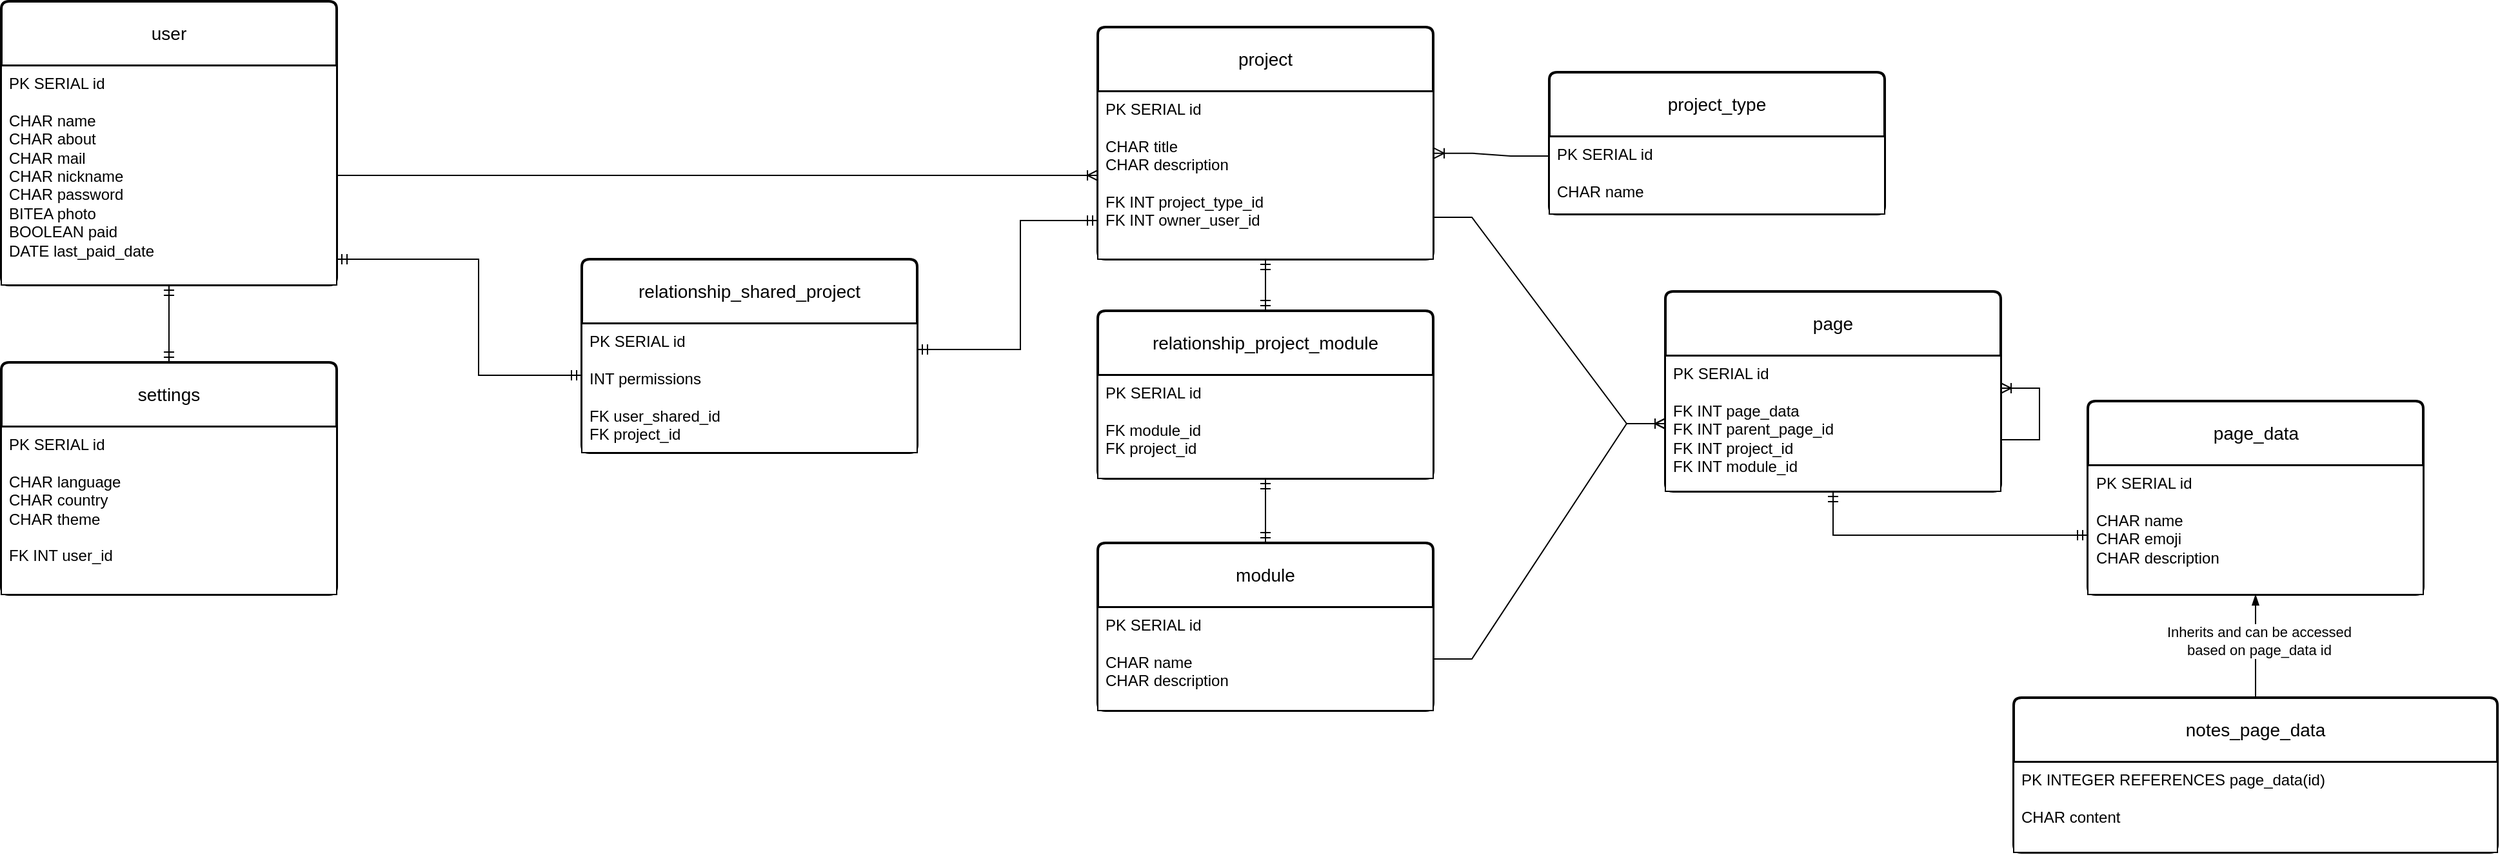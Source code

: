 <mxfile version="24.7.8">
  <diagram id="R2lEEEUBdFMjLlhIrx00" name="Page-1">
    <mxGraphModel dx="2628" dy="1083" grid="0" gridSize="10" guides="1" tooltips="1" connect="1" arrows="1" fold="1" page="1" pageScale="1" pageWidth="850" pageHeight="1100" math="0" shadow="0" extFonts="Permanent Marker^https://fonts.googleapis.com/css?family=Permanent+Marker">
      <root>
        <mxCell id="0" />
        <mxCell id="1" parent="0" />
        <mxCell id="ygLTuj9dSv9h6wwoWief-12" value="user" style="swimlane;childLayout=stackLayout;horizontal=1;startSize=50;horizontalStack=0;rounded=1;fontSize=14;fontStyle=0;strokeWidth=2;resizeParent=0;resizeLast=1;shadow=0;dashed=0;align=center;arcSize=4;whiteSpace=wrap;html=1;swimlaneLine=1;" parent="1" vertex="1">
          <mxGeometry x="-543" y="220" width="260" height="220" as="geometry" />
        </mxCell>
        <mxCell id="ygLTuj9dSv9h6wwoWief-13" value="PK SERIAL id&lt;div&gt;&lt;br&gt;&lt;div&gt;CHAR name&lt;/div&gt;&lt;div&gt;CHAR about&lt;/div&gt;&lt;div&gt;CHAR mail&lt;/div&gt;&lt;div&gt;CHAR nickname&lt;/div&gt;&lt;div&gt;CHAR password&lt;/div&gt;&lt;div&gt;BITEA photo&lt;/div&gt;&lt;div&gt;BOOLEAN paid&lt;/div&gt;&lt;/div&gt;&lt;div&gt;DATE last_paid_date&lt;/div&gt;" style="align=left;spacingLeft=4;fontSize=12;verticalAlign=top;resizable=0;rotatable=0;part=1;html=1;swimlaneLine=1;shadow=0;" parent="ygLTuj9dSv9h6wwoWief-12" vertex="1">
          <mxGeometry y="50" width="260" height="170" as="geometry" />
        </mxCell>
        <mxCell id="ygLTuj9dSv9h6wwoWief-14" value="project" style="swimlane;childLayout=stackLayout;horizontal=1;startSize=50;horizontalStack=0;rounded=1;fontSize=14;fontStyle=0;strokeWidth=2;resizeParent=0;resizeLast=1;shadow=0;dashed=0;align=center;arcSize=4;whiteSpace=wrap;html=1;swimlaneLine=1;" parent="1" vertex="1">
          <mxGeometry x="307" y="240" width="260" height="180" as="geometry" />
        </mxCell>
        <mxCell id="ygLTuj9dSv9h6wwoWief-15" value="PK SERIAL id&lt;div&gt;&lt;br&gt;&lt;/div&gt;&lt;div&gt;CHAR title&lt;/div&gt;&lt;div&gt;CHAR description&lt;/div&gt;&lt;div&gt;&lt;br&gt;&lt;/div&gt;&lt;div&gt;FK INT project_type_id&lt;/div&gt;&lt;div&gt;&lt;span style=&quot;background-color: initial;&quot;&gt;FK INT owner_user_id&lt;/span&gt;&lt;br&gt;&lt;/div&gt;" style="align=left;spacingLeft=4;fontSize=12;verticalAlign=top;resizable=0;rotatable=0;part=1;html=1;swimlaneLine=1;shadow=0;" parent="ygLTuj9dSv9h6wwoWief-14" vertex="1">
          <mxGeometry y="50" width="260" height="130" as="geometry" />
        </mxCell>
        <mxCell id="ygLTuj9dSv9h6wwoWief-17" value="page" style="swimlane;childLayout=stackLayout;horizontal=1;startSize=50;horizontalStack=0;rounded=1;fontSize=14;fontStyle=0;strokeWidth=2;resizeParent=0;resizeLast=1;shadow=0;dashed=0;align=center;arcSize=4;whiteSpace=wrap;html=1;" parent="1" vertex="1">
          <mxGeometry x="747" y="445" width="260" height="155" as="geometry" />
        </mxCell>
        <mxCell id="ygLTuj9dSv9h6wwoWief-18" value="PK SERIAL id&lt;div&gt;&lt;br&gt;&lt;div&gt;FK INT page_data&lt;/div&gt;&lt;div&gt;&lt;span style=&quot;background-color: initial;&quot;&gt;FK INT parent_page_id&lt;/span&gt;&lt;br&gt;&lt;/div&gt;&lt;div&gt;&lt;span style=&quot;background-color: initial;&quot;&gt;FK INT project_id&lt;/span&gt;&lt;/div&gt;&lt;/div&gt;&lt;div&gt;FK INT module_id&lt;span style=&quot;background-color: initial;&quot;&gt;&lt;br&gt;&lt;/span&gt;&lt;/div&gt;" style="align=left;spacingLeft=4;fontSize=12;verticalAlign=top;resizable=0;rotatable=0;part=1;html=1;swimlaneLine=1;shadow=0;" parent="ygLTuj9dSv9h6wwoWief-17" vertex="1">
          <mxGeometry y="50" width="260" height="105" as="geometry" />
        </mxCell>
        <mxCell id="ygLTuj9dSv9h6wwoWief-34" value="" style="edgeStyle=orthogonalEdgeStyle;fontSize=12;html=1;endArrow=ERoneToMany;rounded=0;swimlaneLine=1;shadow=0;" parent="ygLTuj9dSv9h6wwoWief-17" source="ygLTuj9dSv9h6wwoWief-18" target="ygLTuj9dSv9h6wwoWief-18" edge="1">
          <mxGeometry width="100" height="100" relative="1" as="geometry">
            <mxPoint x="270" y="120" as="sourcePoint" />
            <mxPoint x="261" y="75" as="targetPoint" />
            <Array as="points">
              <mxPoint x="290" y="115" />
              <mxPoint x="290" y="75" />
            </Array>
          </mxGeometry>
        </mxCell>
        <mxCell id="ygLTuj9dSv9h6wwoWief-19" value="settings" style="swimlane;childLayout=stackLayout;horizontal=1;startSize=50;horizontalStack=0;rounded=1;fontSize=14;fontStyle=0;strokeWidth=2;resizeParent=0;resizeLast=1;shadow=0;dashed=0;align=center;arcSize=4;whiteSpace=wrap;html=1;swimlaneLine=1;" parent="1" vertex="1">
          <mxGeometry x="-543" y="500" width="260" height="180" as="geometry" />
        </mxCell>
        <mxCell id="ygLTuj9dSv9h6wwoWief-20" value="PK SERIAL id&lt;div&gt;&lt;br&gt;&lt;/div&gt;&lt;div&gt;CHAR language&lt;/div&gt;&lt;div&gt;CHAR country&lt;/div&gt;&lt;div&gt;CHAR theme&lt;br&gt;&lt;div&gt;&lt;br&gt;&lt;div&gt;FK INT user_id&lt;/div&gt;&lt;/div&gt;&lt;/div&gt;" style="align=left;spacingLeft=4;fontSize=12;verticalAlign=top;resizable=0;rotatable=0;part=1;html=1;swimlaneLine=1;shadow=0;" parent="ygLTuj9dSv9h6wwoWief-19" vertex="1">
          <mxGeometry y="50" width="260" height="130" as="geometry" />
        </mxCell>
        <mxCell id="ygLTuj9dSv9h6wwoWief-21" value="project_type" style="swimlane;childLayout=stackLayout;horizontal=1;startSize=50;horizontalStack=0;rounded=1;fontSize=14;fontStyle=0;strokeWidth=2;resizeParent=0;resizeLast=1;shadow=0;dashed=0;align=center;arcSize=4;whiteSpace=wrap;html=1;swimlaneLine=1;" parent="1" vertex="1">
          <mxGeometry x="657" y="275" width="260" height="110" as="geometry" />
        </mxCell>
        <mxCell id="ygLTuj9dSv9h6wwoWief-22" value="PK SERIAL id&lt;div&gt;&lt;br&gt;&lt;/div&gt;&lt;div&gt;CHAR name&lt;/div&gt;" style="align=left;spacingLeft=4;fontSize=12;verticalAlign=top;resizable=0;rotatable=0;part=1;html=1;swimlaneLine=1;shadow=0;" parent="ygLTuj9dSv9h6wwoWief-21" vertex="1">
          <mxGeometry y="50" width="260" height="60" as="geometry" />
        </mxCell>
        <mxCell id="ygLTuj9dSv9h6wwoWief-23" value="module" style="swimlane;childLayout=stackLayout;horizontal=1;startSize=50;horizontalStack=0;rounded=1;fontSize=14;fontStyle=0;strokeWidth=2;resizeParent=0;resizeLast=1;shadow=0;dashed=0;align=center;arcSize=4;whiteSpace=wrap;html=1;swimlaneLine=1;" parent="1" vertex="1">
          <mxGeometry x="307" y="640" width="260" height="130" as="geometry" />
        </mxCell>
        <mxCell id="ygLTuj9dSv9h6wwoWief-24" value="PK SERIAL id&lt;div&gt;&lt;br&gt;&lt;/div&gt;&lt;div&gt;CHAR name&lt;/div&gt;&lt;div&gt;CHAR description&lt;/div&gt;" style="align=left;spacingLeft=4;fontSize=12;verticalAlign=top;resizable=0;rotatable=0;part=1;html=1;swimlaneLine=1;shadow=0;" parent="ygLTuj9dSv9h6wwoWief-23" vertex="1">
          <mxGeometry y="50" width="260" height="80" as="geometry" />
        </mxCell>
        <mxCell id="ygLTuj9dSv9h6wwoWief-28" style="edgeStyle=orthogonalEdgeStyle;rounded=0;orthogonalLoop=1;jettySize=auto;html=1;endArrow=blockThin;endFill=1;" parent="1" source="ygLTuj9dSv9h6wwoWief-25" target="ygLTuj9dSv9h6wwoWief-36" edge="1">
          <mxGeometry relative="1" as="geometry" />
        </mxCell>
        <mxCell id="ygLTuj9dSv9h6wwoWief-29" value="&lt;div&gt;Inherits and can be accessed&lt;/div&gt;&lt;div&gt;based on page_data id&lt;/div&gt;" style="edgeLabel;html=1;align=center;verticalAlign=middle;resizable=0;points=[];" parent="ygLTuj9dSv9h6wwoWief-28" vertex="1" connectable="0">
          <mxGeometry x="0.097" y="-2" relative="1" as="geometry">
            <mxPoint as="offset" />
          </mxGeometry>
        </mxCell>
        <mxCell id="ygLTuj9dSv9h6wwoWief-25" value="notes_page_data" style="swimlane;childLayout=stackLayout;horizontal=1;startSize=50;horizontalStack=0;rounded=1;fontSize=14;fontStyle=0;strokeWidth=2;resizeParent=0;resizeLast=1;shadow=0;dashed=0;align=center;arcSize=4;whiteSpace=wrap;html=1;swimlaneLine=1;" parent="1" vertex="1">
          <mxGeometry x="1017" y="760" width="375" height="120" as="geometry" />
        </mxCell>
        <mxCell id="ygLTuj9dSv9h6wwoWief-26" value="&lt;div&gt;&lt;span class=&quot;hljs-type&quot;&gt;PK INTEGER&lt;/span&gt;&amp;nbsp;&lt;span class=&quot;hljs-keyword&quot;&gt;REFERENCES page_data&lt;/span&gt;(id)&lt;/div&gt;&lt;div&gt;&lt;br&gt;&lt;/div&gt;&lt;div&gt;CHAR content&lt;/div&gt;" style="align=left;spacingLeft=4;fontSize=12;verticalAlign=top;resizable=0;rotatable=0;part=1;html=1;swimlaneLine=1;shadow=0;" parent="ygLTuj9dSv9h6wwoWief-25" vertex="1">
          <mxGeometry y="50" width="375" height="70" as="geometry" />
        </mxCell>
        <mxCell id="ygLTuj9dSv9h6wwoWief-35" value="page_data" style="swimlane;childLayout=stackLayout;horizontal=1;startSize=50;horizontalStack=0;rounded=1;fontSize=14;fontStyle=0;strokeWidth=2;resizeParent=0;resizeLast=1;shadow=0;dashed=0;align=center;arcSize=4;whiteSpace=wrap;html=1;swimlaneLine=1;" parent="1" vertex="1">
          <mxGeometry x="1074.5" y="530" width="260" height="150" as="geometry" />
        </mxCell>
        <mxCell id="ygLTuj9dSv9h6wwoWief-36" value="PK SERIAL id&lt;div&gt;&lt;br&gt;&lt;/div&gt;&lt;div&gt;CHAR name&lt;/div&gt;&lt;div&gt;&lt;div&gt;&lt;span style=&quot;background-color: initial;&quot;&gt;CHAR emoji&lt;/span&gt;&lt;br&gt;&lt;/div&gt;&lt;div&gt;CHAR description&lt;/div&gt;&lt;/div&gt;" style="align=left;spacingLeft=4;fontSize=12;verticalAlign=top;resizable=0;rotatable=0;part=1;html=1;swimlaneLine=1;shadow=0;" parent="ygLTuj9dSv9h6wwoWief-35" vertex="1">
          <mxGeometry y="50" width="260" height="100" as="geometry" />
        </mxCell>
        <mxCell id="ygLTuj9dSv9h6wwoWief-39" value="relationship_project_module" style="swimlane;childLayout=stackLayout;horizontal=1;startSize=50;horizontalStack=0;rounded=1;fontSize=14;fontStyle=0;strokeWidth=2;resizeParent=0;resizeLast=1;shadow=0;dashed=0;align=center;arcSize=4;whiteSpace=wrap;html=1;swimlaneLine=1;" parent="1" vertex="1">
          <mxGeometry x="307" y="460" width="260" height="130" as="geometry" />
        </mxCell>
        <mxCell id="ygLTuj9dSv9h6wwoWief-40" value="PK SERIAL id&lt;div&gt;&lt;br&gt;&lt;/div&gt;&lt;div&gt;FK module_id&lt;/div&gt;&lt;div&gt;FK project_id&lt;/div&gt;" style="align=left;spacingLeft=4;fontSize=12;verticalAlign=top;resizable=0;rotatable=0;part=1;html=1;swimlaneLine=1;shadow=0;" parent="ygLTuj9dSv9h6wwoWief-39" vertex="1">
          <mxGeometry y="50" width="260" height="80" as="geometry" />
        </mxCell>
        <mxCell id="ygLTuj9dSv9h6wwoWief-41" value="" style="edgeStyle=orthogonalEdgeStyle;fontSize=12;html=1;endArrow=ERmandOne;startArrow=ERmandOne;rounded=0;" parent="1" source="ygLTuj9dSv9h6wwoWief-23" target="ygLTuj9dSv9h6wwoWief-40" edge="1">
          <mxGeometry width="100" height="100" relative="1" as="geometry">
            <mxPoint x="177" y="710" as="sourcePoint" />
            <mxPoint x="277" y="610" as="targetPoint" />
          </mxGeometry>
        </mxCell>
        <mxCell id="ygLTuj9dSv9h6wwoWief-42" value="" style="edgeStyle=orthogonalEdgeStyle;fontSize=12;html=1;endArrow=ERmandOne;startArrow=ERmandOne;rounded=0;" parent="1" source="ygLTuj9dSv9h6wwoWief-39" target="ygLTuj9dSv9h6wwoWief-15" edge="1">
          <mxGeometry width="100" height="100" relative="1" as="geometry">
            <mxPoint x="437" y="460" as="sourcePoint" />
            <mxPoint x="447" y="600" as="targetPoint" />
          </mxGeometry>
        </mxCell>
        <mxCell id="ygLTuj9dSv9h6wwoWief-43" value="" style="edgeStyle=orthogonalEdgeStyle;fontSize=12;html=1;endArrow=ERmandOne;startArrow=ERmandOne;rounded=0;" parent="1" source="ygLTuj9dSv9h6wwoWief-36" target="ygLTuj9dSv9h6wwoWief-18" edge="1">
          <mxGeometry width="100" height="100" relative="1" as="geometry">
            <mxPoint x="997" y="640" as="sourcePoint" />
            <mxPoint x="827" y="620" as="targetPoint" />
            <Array as="points">
              <mxPoint x="877" y="634" />
            </Array>
          </mxGeometry>
        </mxCell>
        <mxCell id="ygLTuj9dSv9h6wwoWief-45" value="" style="edgeStyle=orthogonalEdgeStyle;fontSize=12;html=1;endArrow=ERmandOne;startArrow=ERmandOne;rounded=0;" parent="1" source="ygLTuj9dSv9h6wwoWief-19" target="ygLTuj9dSv9h6wwoWief-13" edge="1">
          <mxGeometry width="100" height="100" relative="1" as="geometry">
            <mxPoint x="107" y="660" as="sourcePoint" />
            <mxPoint x="107" y="610" as="targetPoint" />
          </mxGeometry>
        </mxCell>
        <mxCell id="ygLTuj9dSv9h6wwoWief-50" value="" style="edgeStyle=entityRelationEdgeStyle;fontSize=12;html=1;endArrow=ERoneToMany;rounded=0;" parent="1" source="ygLTuj9dSv9h6wwoWief-24" target="ygLTuj9dSv9h6wwoWief-18" edge="1">
          <mxGeometry width="100" height="100" relative="1" as="geometry">
            <mxPoint x="907" y="800" as="sourcePoint" />
            <mxPoint x="747" y="569" as="targetPoint" />
            <Array as="points">
              <mxPoint x="727" y="680" />
              <mxPoint x="799" y="640" />
            </Array>
          </mxGeometry>
        </mxCell>
        <mxCell id="ygLTuj9dSv9h6wwoWief-52" value="" style="edgeStyle=entityRelationEdgeStyle;fontSize=12;html=1;endArrow=ERoneToMany;rounded=0;exitX=1;exitY=0.75;exitDx=0;exitDy=0;" parent="1" source="ygLTuj9dSv9h6wwoWief-15" target="ygLTuj9dSv9h6wwoWief-18" edge="1">
          <mxGeometry width="100" height="100" relative="1" as="geometry">
            <mxPoint x="577" y="740" as="sourcePoint" />
            <mxPoint x="746" y="520" as="targetPoint" />
            <Array as="points">
              <mxPoint x="737" y="690" />
              <mxPoint x="809" y="650" />
            </Array>
          </mxGeometry>
        </mxCell>
        <mxCell id="ygLTuj9dSv9h6wwoWief-53" value="" style="edgeStyle=entityRelationEdgeStyle;fontSize=12;html=1;endArrow=ERoneToMany;rounded=0;entryX=1.002;entryY=0.368;entryDx=0;entryDy=0;exitX=0;exitY=0.25;exitDx=0;exitDy=0;entryPerimeter=0;" parent="1" source="ygLTuj9dSv9h6wwoWief-22" target="ygLTuj9dSv9h6wwoWief-15" edge="1">
          <mxGeometry width="100" height="100" relative="1" as="geometry">
            <mxPoint x="577" y="398" as="sourcePoint" />
            <mxPoint x="755" y="524" as="targetPoint" />
            <Array as="points">
              <mxPoint x="747" y="700" />
              <mxPoint x="819" y="660" />
            </Array>
          </mxGeometry>
        </mxCell>
        <mxCell id="ygLTuj9dSv9h6wwoWief-54" value="" style="edgeStyle=entityRelationEdgeStyle;fontSize=12;html=1;endArrow=ERoneToMany;rounded=0;swimlaneLine=1;shadow=0;" parent="1" source="ygLTuj9dSv9h6wwoWief-13" target="ygLTuj9dSv9h6wwoWief-15" edge="1">
          <mxGeometry width="100" height="100" relative="1" as="geometry">
            <mxPoint x="97" y="400" as="sourcePoint" />
            <mxPoint x="765" y="534" as="targetPoint" />
            <Array as="points">
              <mxPoint x="757" y="710" />
              <mxPoint x="829" y="670" />
            </Array>
          </mxGeometry>
        </mxCell>
        <mxCell id="ygLTuj9dSv9h6wwoWief-57" value="relationship_shared_project" style="swimlane;childLayout=stackLayout;horizontal=1;startSize=50;horizontalStack=0;rounded=1;fontSize=14;fontStyle=0;strokeWidth=2;resizeParent=0;resizeLast=1;shadow=0;dashed=0;align=center;arcSize=4;whiteSpace=wrap;html=1;swimlaneLine=1;" parent="1" vertex="1">
          <mxGeometry x="-93" y="420" width="260" height="150" as="geometry" />
        </mxCell>
        <mxCell id="ygLTuj9dSv9h6wwoWief-58" value="PK SERIAL id&lt;div&gt;&lt;br&gt;&lt;/div&gt;&lt;div&gt;INT permissions&lt;br&gt;&lt;div&gt;&lt;br&gt;&lt;/div&gt;&lt;div&gt;FK user_shared_id&lt;/div&gt;&lt;div&gt;FK project_id&lt;/div&gt;&lt;/div&gt;" style="align=left;spacingLeft=4;fontSize=12;verticalAlign=top;resizable=0;rotatable=0;part=1;html=1;swimlaneLine=1;shadow=0;" parent="ygLTuj9dSv9h6wwoWief-57" vertex="1">
          <mxGeometry y="50" width="260" height="100" as="geometry" />
        </mxCell>
        <mxCell id="ygLTuj9dSv9h6wwoWief-59" value="" style="edgeStyle=orthogonalEdgeStyle;fontSize=12;html=1;endArrow=ERmandOne;startArrow=ERmandOne;rounded=0;" parent="1" source="ygLTuj9dSv9h6wwoWief-58" target="ygLTuj9dSv9h6wwoWief-13" edge="1">
          <mxGeometry width="100" height="100" relative="1" as="geometry">
            <mxPoint x="-253" y="510" as="sourcePoint" />
            <mxPoint x="-253" y="450" as="targetPoint" />
            <Array as="points">
              <mxPoint x="-173" y="510" />
              <mxPoint x="-173" y="420" />
            </Array>
          </mxGeometry>
        </mxCell>
        <mxCell id="ygLTuj9dSv9h6wwoWief-60" value="" style="edgeStyle=orthogonalEdgeStyle;fontSize=12;html=1;endArrow=ERmandOne;startArrow=ERmandOne;rounded=0;" parent="1" source="ygLTuj9dSv9h6wwoWief-58" target="ygLTuj9dSv9h6wwoWief-15" edge="1">
          <mxGeometry width="100" height="100" relative="1" as="geometry">
            <mxPoint x="-43" y="610" as="sourcePoint" />
            <mxPoint x="-123" y="430" as="targetPoint" />
            <Array as="points">
              <mxPoint x="247" y="490" />
              <mxPoint x="247" y="390" />
            </Array>
          </mxGeometry>
        </mxCell>
      </root>
    </mxGraphModel>
  </diagram>
</mxfile>
